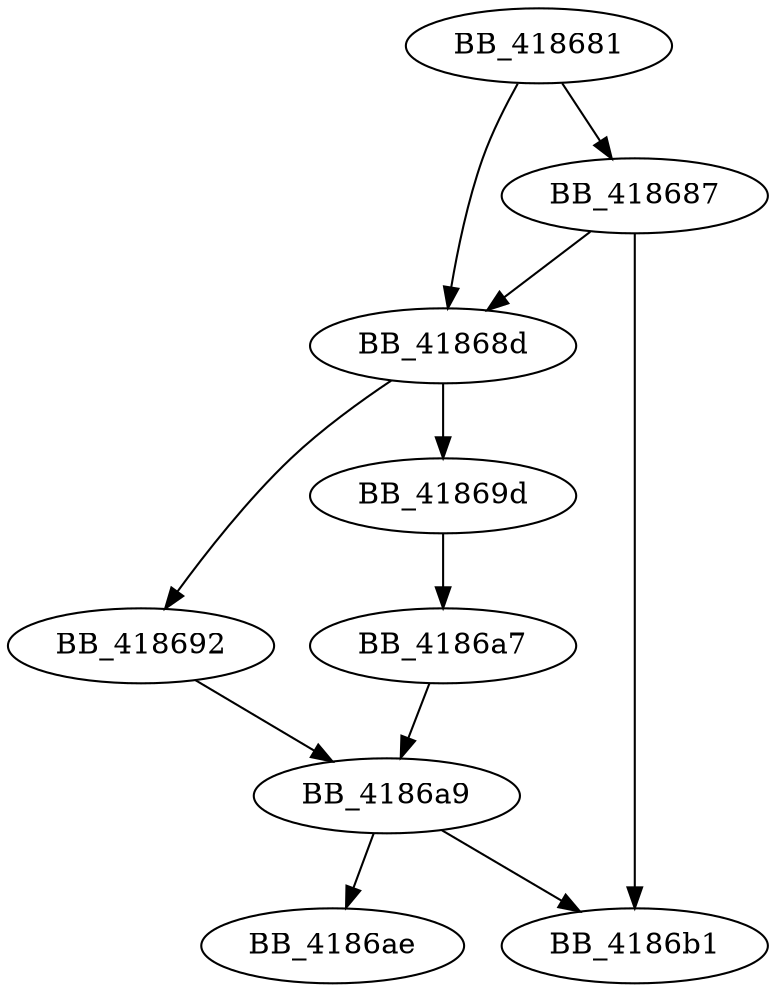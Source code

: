 DiGraph _write_char_0{
BB_418681->BB_418687
BB_418681->BB_41868d
BB_418687->BB_41868d
BB_418687->BB_4186b1
BB_41868d->BB_418692
BB_41868d->BB_41869d
BB_418692->BB_4186a9
BB_41869d->BB_4186a7
BB_4186a7->BB_4186a9
BB_4186a9->BB_4186ae
BB_4186a9->BB_4186b1
}
